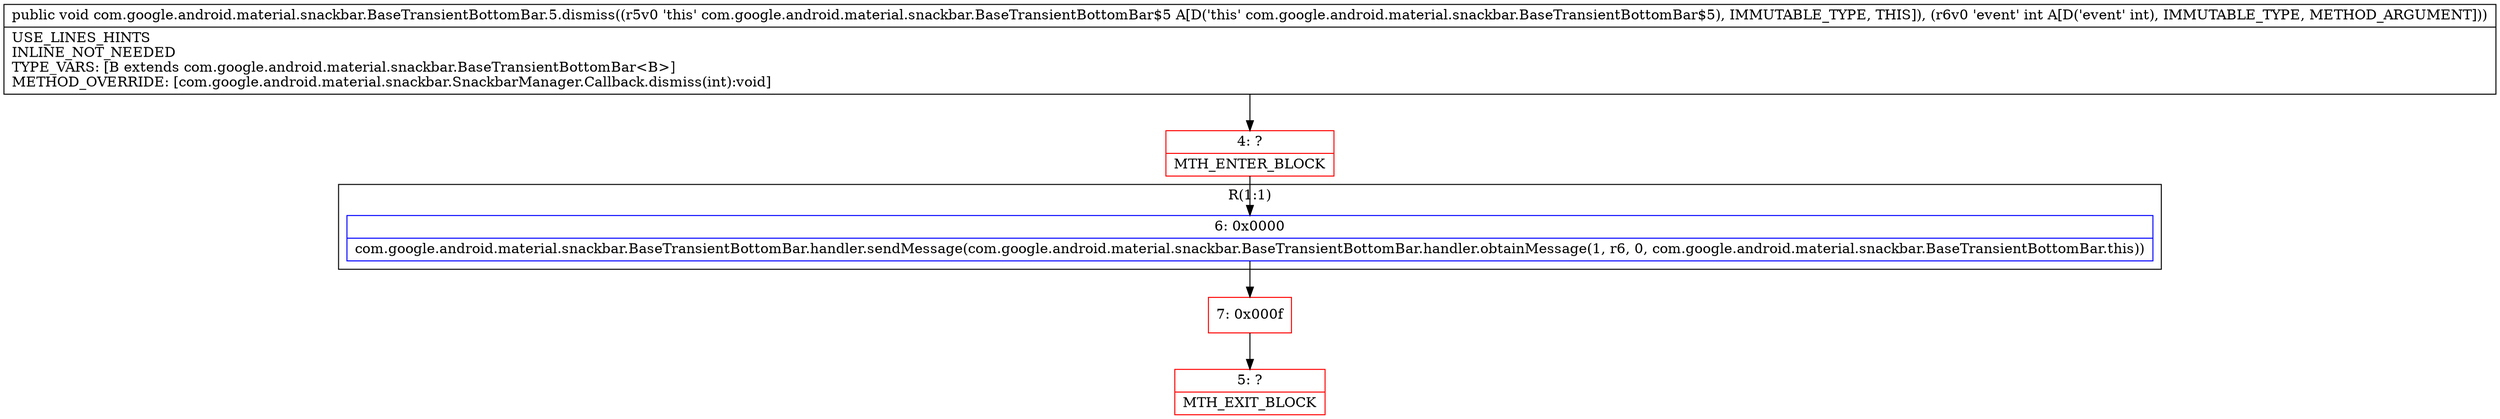 digraph "CFG forcom.google.android.material.snackbar.BaseTransientBottomBar.5.dismiss(I)V" {
subgraph cluster_Region_526526262 {
label = "R(1:1)";
node [shape=record,color=blue];
Node_6 [shape=record,label="{6\:\ 0x0000|com.google.android.material.snackbar.BaseTransientBottomBar.handler.sendMessage(com.google.android.material.snackbar.BaseTransientBottomBar.handler.obtainMessage(1, r6, 0, com.google.android.material.snackbar.BaseTransientBottomBar.this))\l}"];
}
Node_4 [shape=record,color=red,label="{4\:\ ?|MTH_ENTER_BLOCK\l}"];
Node_7 [shape=record,color=red,label="{7\:\ 0x000f}"];
Node_5 [shape=record,color=red,label="{5\:\ ?|MTH_EXIT_BLOCK\l}"];
MethodNode[shape=record,label="{public void com.google.android.material.snackbar.BaseTransientBottomBar.5.dismiss((r5v0 'this' com.google.android.material.snackbar.BaseTransientBottomBar$5 A[D('this' com.google.android.material.snackbar.BaseTransientBottomBar$5), IMMUTABLE_TYPE, THIS]), (r6v0 'event' int A[D('event' int), IMMUTABLE_TYPE, METHOD_ARGUMENT]))  | USE_LINES_HINTS\lINLINE_NOT_NEEDED\lTYPE_VARS: [B extends com.google.android.material.snackbar.BaseTransientBottomBar\<B\>]\lMETHOD_OVERRIDE: [com.google.android.material.snackbar.SnackbarManager.Callback.dismiss(int):void]\l}"];
MethodNode -> Node_4;Node_6 -> Node_7;
Node_4 -> Node_6;
Node_7 -> Node_5;
}

